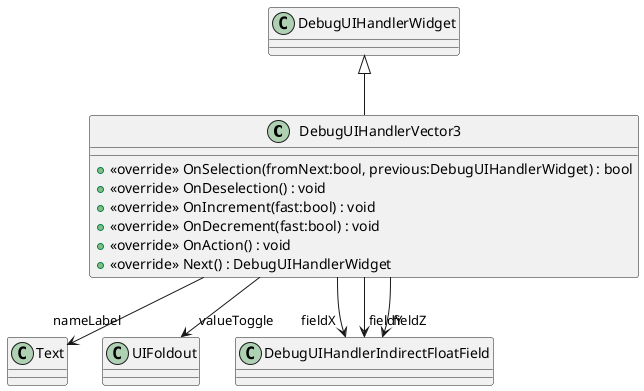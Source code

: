 @startuml
class DebugUIHandlerVector3 {
    + <<override>> OnSelection(fromNext:bool, previous:DebugUIHandlerWidget) : bool
    + <<override>> OnDeselection() : void
    + <<override>> OnIncrement(fast:bool) : void
    + <<override>> OnDecrement(fast:bool) : void
    + <<override>> OnAction() : void
    + <<override>> Next() : DebugUIHandlerWidget
}
DebugUIHandlerWidget <|-- DebugUIHandlerVector3
DebugUIHandlerVector3 --> "nameLabel" Text
DebugUIHandlerVector3 --> "valueToggle" UIFoldout
DebugUIHandlerVector3 --> "fieldX" DebugUIHandlerIndirectFloatField
DebugUIHandlerVector3 --> "fieldY" DebugUIHandlerIndirectFloatField
DebugUIHandlerVector3 --> "fieldZ" DebugUIHandlerIndirectFloatField
@enduml
